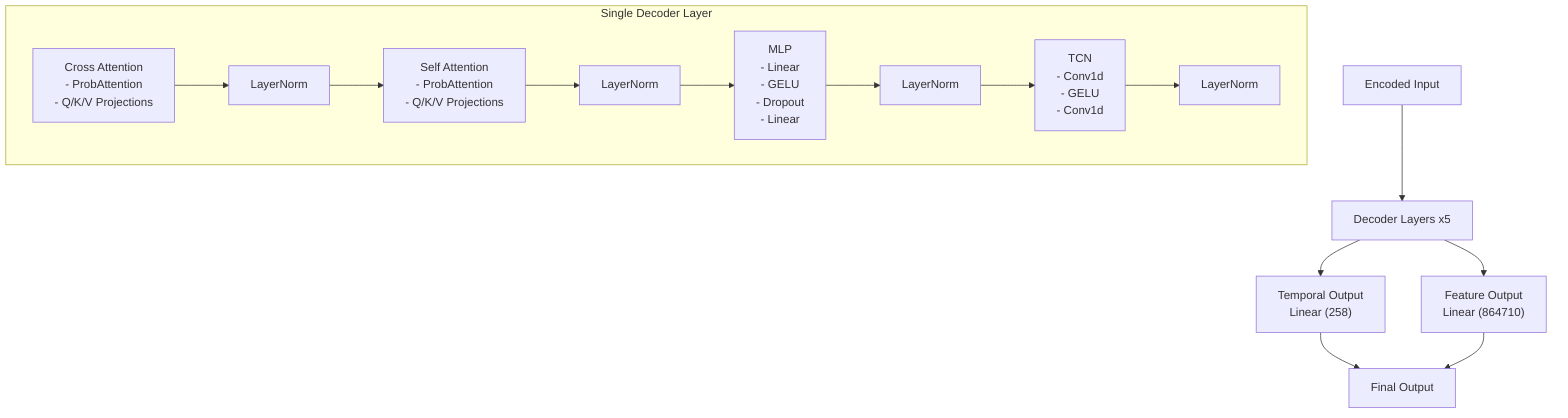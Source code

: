 graph TD
    Input["Encoded Input"] --> DL["Decoder Layers x5"]
    
    subgraph "Single Decoder Layer"
        CA["Cross Attention<br/>- ProbAttention<br/>- Q/K/V Projections"] --> N1["LayerNorm"]
        N1 --> SA["Self Attention<br/>- ProbAttention<br/>- Q/K/V Projections"] --> N2["LayerNorm"]
        N2 --> MLP["MLP<br/>- Linear<br/>- GELU<br/>- Dropout<br/>- Linear"] --> N3["LayerNorm"]
        N3 --> TCNL["TCN<br/>- Conv1d<br/>- GELU<br/>- Conv1d"] --> N4["LayerNorm"]
    end
    
    DL --> TO["Temporal Output<br/>Linear (258)"]
    DL --> FO["Feature Output<br/>Linear (864710)"]
    
    TO --> Output["Final Output"]
    FO --> Output